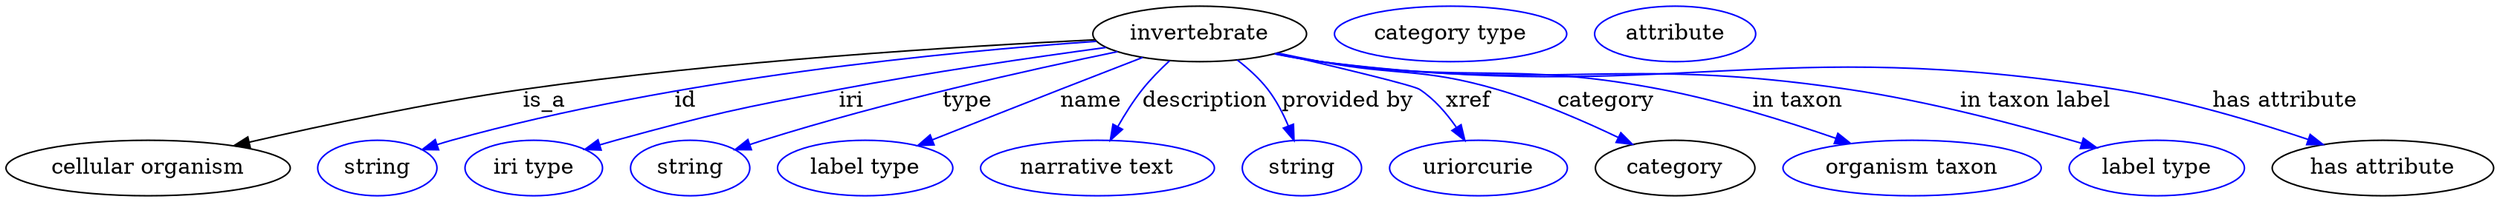 digraph {
	graph [bb="0,0,1606.1,123"];
	node [label="\N"];
	invertebrate	[height=0.5,
		label=invertebrate,
		pos="770.64,105",
		width=1.9137];
	"cellular organism"	[height=0.5,
		pos="91.642,18",
		width=2.5456];
	invertebrate -> "cellular organism"	[label=is_a,
		lp="347.64,61.5",
		pos="e,147.05,32.487 702.98,101.18 616.85,96.998 463.61,87.559 333.64,69 273.37,60.394 205.56,45.966 157.09,34.814"];
	id	[color=blue,
		height=0.5,
		label=string,
		pos="239.64,18",
		width=1.0652];
	invertebrate -> id	[color=blue,
		label=id,
		lp="438.64,61.5",
		pos="e,268.63,29.99 703.89,100.16 609.65,93.488 432.86,76.39 287.64,36 284.53,35.135 281.34,34.172 278.14,33.155",
		style=solid];
	iri	[color=blue,
		height=0.5,
		label="iri type",
		pos="340.64,18",
		width=1.2277];
	invertebrate -> iri	[color=blue,
		label=iri,
		lp="545.64,61.5",
		pos="e,373.94,29.93 710.08,96.216 662.92,89.839 595.91,80.082 537.64,69 473.56,56.813 457.58,53.14 394.64,36 391.06,35.026 387.37,33.97 \
383.67,32.877",
		style=solid];
	type	[color=blue,
		height=0.5,
		label=string,
		pos="441.64,18",
		width=1.0652];
	invertebrate -> type	[color=blue,
		label=type,
		lp="620.64,61.5",
		pos="e,470.6,29.898 717.55,93.486 660.42,81.641 567.17,60.775 488.64,36 485.89,35.131 483.06,34.201 480.21,33.24",
		style=solid];
	name	[color=blue,
		height=0.5,
		label="label type",
		pos="554.64,18",
		width=1.5707];
	invertebrate -> name	[color=blue,
		label=name,
		lp="700.64,61.5",
		pos="e,588.58,32.539 733.84,89.753 717.53,83.423 698.12,75.866 680.64,69 653.09,58.174 622.19,45.914 597.88,36.244",
		style=solid];
	description	[color=blue,
		height=0.5,
		label="narrative text",
		pos="704.64,18",
		width=2.0943];
	invertebrate -> description	[color=blue,
		label=description,
		lp="774.14,61.5",
		pos="e,712.92,35.979 751.14,87.522 745.16,81.968 738.8,75.518 733.64,69 727.82,61.647 722.39,53.001 717.83,44.985",
		style=solid];
	"provided by"	[color=blue,
		height=0.5,
		label=string,
		pos="836.64,18",
		width=1.0652];
	invertebrate -> "provided by"	[color=blue,
		label="provided by",
		lp="866.14,61.5",
		pos="e,831.54,35.85 794.93,88.069 801.94,82.633 809.16,76.112 814.64,69 820.08,61.951 824.48,53.351 827.88,45.285",
		style=solid];
	xref	[color=blue,
		height=0.5,
		label=uriorcurie,
		pos="950.64,18",
		width=1.5887];
	invertebrate -> xref	[color=blue,
		label=xref,
		lp="944.14,61.5",
		pos="e,941.88,35.81 820.69,92.494 859.95,83.336 908.64,71.632 912.64,69 922.07,62.804 930.09,53.445 936.29,44.493",
		style=solid];
	category	[height=0.5,
		pos="1077.6,18",
		width=1.4263];
	invertebrate -> category	[color=blue,
		label=category,
		lp="1033.1,61.5",
		pos="e,1050,33.378 820.91,92.597 830.11,90.636 839.65,88.688 848.64,87 899.06,77.534 913.39,83.341 962.64,69 989.71,61.118 1018.8,48.415 \
1041,37.786",
		style=solid];
	"in taxon"	[color=blue,
		height=0.5,
		label="organism taxon",
		pos="1230.6,18",
		width=2.3109];
	invertebrate -> "in taxon"	[color=blue,
		label="in taxon",
		lp="1156.6,61.5",
		pos="e,1191,33.901 819.56,92.298 829.16,90.297 839.18,88.411 848.64,87 945.67,72.522 972.31,87.576 1068.6,69 1107.3,61.55 1149.7,48.248 \
1181.5,37.236",
		style=solid];
	"in taxon label"	[color=blue,
		height=0.5,
		label="label type",
		pos="1388.6,18",
		width=1.5707];
	invertebrate -> "in taxon label"	[color=blue,
		label="in taxon label",
		lp="1310.1,61.5",
		pos="e,1349.8,31.164 819.11,92.166 828.84,90.15 839.03,88.293 848.64,87 999.05,66.774 1039.5,91.375 1189.6,69 1241.8,61.229 1300.1,45.738 \
1340.1,34.047",
		style=solid];
	"has attribute"	[height=0.5,
		pos="1534.6,18",
		width=1.9859];
	invertebrate -> "has attribute"	[color=blue,
		label="has attribute",
		lp="1471.6,61.5",
		pos="e,1496,33.229 819.09,92.031 828.82,90.026 839.02,88.208 848.64,87 1075.4,58.547 1136.9,105.18 1362.6,69 1405.3,62.168 1452.2,48.046 \
1486.3,36.548",
		style=solid];
	"named thing_category"	[color=blue,
		height=0.5,
		label="category type",
		pos="932.64,105",
		width=2.0762];
	"organismal entity_has attribute"	[color=blue,
		height=0.5,
		label=attribute,
		pos="1077.6,105",
		width=1.4443];
}
